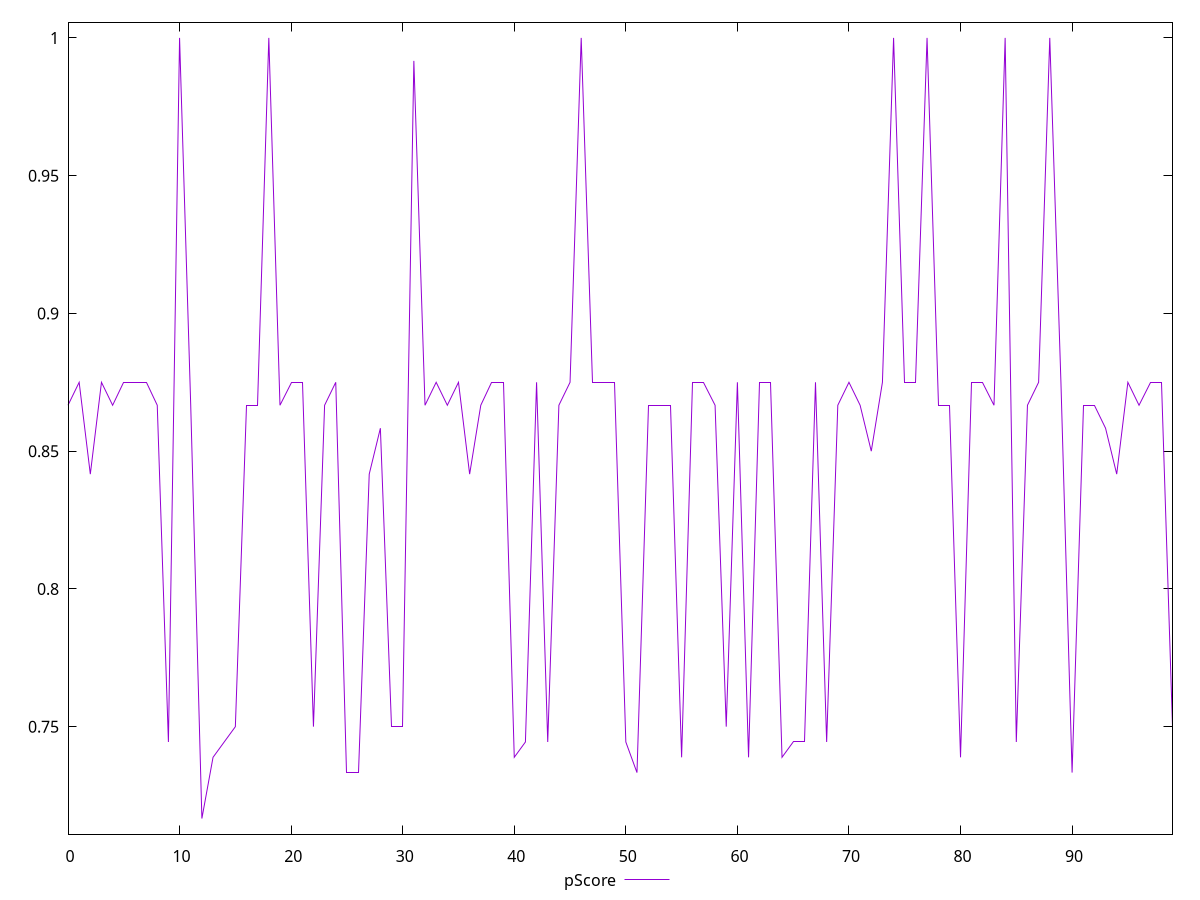 reset

$pScore <<EOF
0 0.8666666666666667
1 0.875
2 0.8416666666666667
3 0.875
4 0.8666666666666667
5 0.875
6 0.875
7 0.875
8 0.8666666666666667
9 0.7444444444444445
10 1
11 0.8666666666666667
12 0.7166666666666667
13 0.7388888888888889
14 0.7444444444444445
15 0.75
16 0.8666666666666667
17 0.8666666666666667
18 1
19 0.8666666666666667
20 0.875
21 0.875
22 0.75
23 0.8666666666666667
24 0.875
25 0.7333333333333333
26 0.7333333333333333
27 0.8416666666666667
28 0.8583333333333334
29 0.75
30 0.75
31 0.9916666666666667
32 0.8666666666666667
33 0.875
34 0.8666666666666667
35 0.875
36 0.8416666666666667
37 0.8666666666666667
38 0.875
39 0.875
40 0.7388888888888889
41 0.7444444444444445
42 0.875
43 0.7444444444444445
44 0.8666666666666667
45 0.875
46 1
47 0.875
48 0.875
49 0.875
50 0.7444444444444445
51 0.7333333333333333
52 0.8666666666666667
53 0.8666666666666667
54 0.8666666666666667
55 0.7388888888888889
56 0.875
57 0.875
58 0.8666666666666667
59 0.75
60 0.875
61 0.7388888888888889
62 0.875
63 0.875
64 0.7388888888888889
65 0.7444444444444445
66 0.7444444444444445
67 0.875
68 0.7444444444444445
69 0.8666666666666667
70 0.875
71 0.8666666666666667
72 0.85
73 0.875
74 1
75 0.875
76 0.875
77 1
78 0.8666666666666667
79 0.8666666666666667
80 0.7388888888888889
81 0.875
82 0.875
83 0.8666666666666667
84 1
85 0.7444444444444445
86 0.8666666666666667
87 0.875
88 1
89 0.875
90 0.7333333333333333
91 0.8666666666666667
92 0.8666666666666667
93 0.8583333333333334
94 0.8416666666666667
95 0.875
96 0.8666666666666667
97 0.875
98 0.875
99 0.75
EOF

set key outside below
set xrange [0:99]
set yrange [0.711:1.0056666666666667]
set trange [0.711:1.0056666666666667]
set terminal svg size 640, 500 enhanced background rgb 'white'
set output "report_00015_2021-02-09T16-11-33.973Z/offscreen-images/samples/pages+cached/pScore/values.svg"

plot $pScore title "pScore" with line

reset
